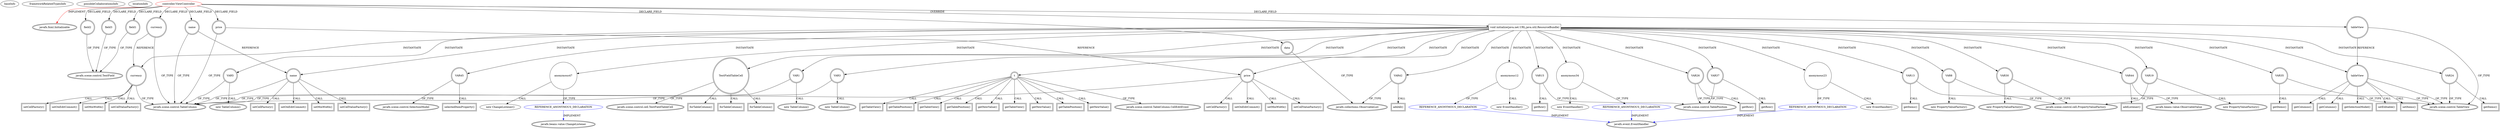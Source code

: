 digraph {
baseInfo[graphId=2650,category="extension_graph",isAnonymous=false,possibleRelation=true]
frameworkRelatedTypesInfo[0="javafx.fxml.Initializable"]
possibleCollaborationsInfo[0="2650~OVERRIDING_METHOD_DECLARATION-INSTANTIATION-~javafx.fxml.Initializable ~javafx.beans.value.ChangeListener ~false~true",1="2650~OVERRIDING_METHOD_DECLARATION-INSTANTIATION-~javafx.fxml.Initializable ~javafx.event.EventHandler ~false~true"]
locationInfo[projectName="ersobcz-JavaFX-JAXB",filePath="/ersobcz-JavaFX-JAXB/JavaFX-JAXB-master/src/controller/ViewController.java",contextSignature="ViewController",graphId="2650"]
0[label="controller.ViewController",vertexType="ROOT_CLIENT_CLASS_DECLARATION",isFrameworkType=false,color=red]
1[label="javafx.fxml.Initializable",vertexType="FRAMEWORK_INTERFACE_TYPE",isFrameworkType=true,peripheries=2]
2[label="currency",vertexType="FIELD_DECLARATION",isFrameworkType=true,peripheries=2,shape=circle]
3[label="javafx.scene.control.TableColumn",vertexType="FRAMEWORK_CLASS_TYPE",isFrameworkType=true,peripheries=2]
4[label="data",vertexType="FIELD_DECLARATION",isFrameworkType=true,peripheries=2,shape=circle]
5[label="javafx.collections.ObservableList",vertexType="FRAMEWORK_INTERFACE_TYPE",isFrameworkType=true,peripheries=2]
6[label="field1",vertexType="FIELD_DECLARATION",isFrameworkType=true,peripheries=2,shape=circle]
7[label="javafx.scene.control.TextField",vertexType="FRAMEWORK_CLASS_TYPE",isFrameworkType=true,peripheries=2]
8[label="field2",vertexType="FIELD_DECLARATION",isFrameworkType=true,peripheries=2,shape=circle]
10[label="field3",vertexType="FIELD_DECLARATION",isFrameworkType=true,peripheries=2,shape=circle]
12[label="name",vertexType="FIELD_DECLARATION",isFrameworkType=true,peripheries=2,shape=circle]
14[label="price",vertexType="FIELD_DECLARATION",isFrameworkType=true,peripheries=2,shape=circle]
16[label="tableView",vertexType="FIELD_DECLARATION",isFrameworkType=true,peripheries=2,shape=circle]
17[label="javafx.scene.control.TableView",vertexType="FRAMEWORK_CLASS_TYPE",isFrameworkType=true,peripheries=2]
18[label="void initialize(java.net.URL,java.util.ResourceBundle)",vertexType="OVERRIDING_METHOD_DECLARATION",isFrameworkType=false,shape=box]
19[label="tableView",vertexType="VARIABLE_EXPRESION",isFrameworkType=true,peripheries=2,shape=circle]
20[label="setEditable()",vertexType="INSIDE_CALL",isFrameworkType=true,peripheries=2,shape=box]
23[label="VAR1",vertexType="VARIABLE_EXPRESION",isFrameworkType=true,peripheries=2,shape=circle]
22[label="new TableColumn()",vertexType="CONSTRUCTOR_CALL",isFrameworkType=true,peripheries=2]
25[label="name",vertexType="VARIABLE_EXPRESION",isFrameworkType=true,peripheries=2,shape=circle]
26[label="setMinWidth()",vertexType="INSIDE_CALL",isFrameworkType=true,peripheries=2,shape=box]
29[label="VAR3",vertexType="VARIABLE_EXPRESION",isFrameworkType=true,peripheries=2,shape=circle]
28[label="new TableColumn()",vertexType="CONSTRUCTOR_CALL",isFrameworkType=true,peripheries=2]
31[label="price",vertexType="VARIABLE_EXPRESION",isFrameworkType=true,peripheries=2,shape=circle]
32[label="setMinWidth()",vertexType="INSIDE_CALL",isFrameworkType=true,peripheries=2,shape=box]
35[label="VAR5",vertexType="VARIABLE_EXPRESION",isFrameworkType=true,peripheries=2,shape=circle]
34[label="new TableColumn()",vertexType="CONSTRUCTOR_CALL",isFrameworkType=true,peripheries=2]
37[label="currency",vertexType="VARIABLE_EXPRESION",isFrameworkType=true,peripheries=2,shape=circle]
38[label="setMinWidth()",vertexType="INSIDE_CALL",isFrameworkType=true,peripheries=2,shape=box]
41[label="setCellValueFactory()",vertexType="INSIDE_CALL",isFrameworkType=true,peripheries=2,shape=box]
43[label="VAR8",vertexType="VARIABLE_EXPRESION",isFrameworkType=true,peripheries=2,shape=circle]
44[label="javafx.scene.control.cell.PropertyValueFactory",vertexType="FRAMEWORK_CLASS_TYPE",isFrameworkType=true,peripheries=2]
42[label="new PropertyValueFactory()",vertexType="CONSTRUCTOR_CALL",isFrameworkType=true,peripheries=2]
46[label="setCellFactory()",vertexType="INSIDE_CALL",isFrameworkType=true,peripheries=2,shape=box]
47[label="TextFieldTableCell",vertexType="VARIABLE_EXPRESION",isFrameworkType=true,peripheries=2,shape=circle]
49[label="javafx.scene.control.cell.TextFieldTableCell",vertexType="FRAMEWORK_CLASS_TYPE",isFrameworkType=true,peripheries=2]
48[label="forTableColumn()",vertexType="INSIDE_CALL",isFrameworkType=true,peripheries=2,shape=box]
51[label="setOnEditCommit()",vertexType="INSIDE_CALL",isFrameworkType=true,peripheries=2,shape=box]
53[label="anonymous12",vertexType="VARIABLE_EXPRESION",isFrameworkType=false,shape=circle]
54[label="REFERENCE_ANONYMOUS_DECLARATION",vertexType="REFERENCE_ANONYMOUS_DECLARATION",isFrameworkType=false,color=blue]
55[label="javafx.event.EventHandler",vertexType="FRAMEWORK_INTERFACE_TYPE",isFrameworkType=true,peripheries=2]
52[label="new EventHandler()",vertexType="CONSTRUCTOR_CALL",isFrameworkType=false]
56[label="VAR13",vertexType="VARIABLE_EXPRESION",isFrameworkType=true,peripheries=2,shape=circle]
57[label="getItems()",vertexType="INSIDE_CALL",isFrameworkType=true,peripheries=2,shape=box]
59[label="t",vertexType="VARIABLE_EXPRESION",isFrameworkType=true,peripheries=2,shape=circle]
61[label="javafx.scene.control.TableColumn.CellEditEvent",vertexType="FRAMEWORK_CLASS_TYPE",isFrameworkType=true,peripheries=2]
60[label="getTableView()",vertexType="INSIDE_CALL",isFrameworkType=true,peripheries=2,shape=box]
62[label="VAR15",vertexType="VARIABLE_EXPRESION",isFrameworkType=true,peripheries=2,shape=circle]
64[label="javafx.scene.control.TablePosition",vertexType="FRAMEWORK_CLASS_TYPE",isFrameworkType=true,peripheries=2]
63[label="getRow()",vertexType="INSIDE_CALL",isFrameworkType=true,peripheries=2,shape=box]
66[label="getTablePosition()",vertexType="INSIDE_CALL",isFrameworkType=true,peripheries=2,shape=box]
68[label="getNewValue()",vertexType="INSIDE_CALL",isFrameworkType=true,peripheries=2,shape=box]
70[label="setCellValueFactory()",vertexType="INSIDE_CALL",isFrameworkType=true,peripheries=2,shape=box]
72[label="VAR19",vertexType="VARIABLE_EXPRESION",isFrameworkType=true,peripheries=2,shape=circle]
71[label="new PropertyValueFactory()",vertexType="CONSTRUCTOR_CALL",isFrameworkType=true,peripheries=2]
75[label="setCellFactory()",vertexType="INSIDE_CALL",isFrameworkType=true,peripheries=2,shape=box]
77[label="forTableColumn()",vertexType="INSIDE_CALL",isFrameworkType=true,peripheries=2,shape=box]
79[label="setOnEditCommit()",vertexType="INSIDE_CALL",isFrameworkType=true,peripheries=2,shape=box]
81[label="anonymous23",vertexType="VARIABLE_EXPRESION",isFrameworkType=false,shape=circle]
82[label="REFERENCE_ANONYMOUS_DECLARATION",vertexType="REFERENCE_ANONYMOUS_DECLARATION",isFrameworkType=false,color=blue]
80[label="new EventHandler()",vertexType="CONSTRUCTOR_CALL",isFrameworkType=false]
84[label="VAR24",vertexType="VARIABLE_EXPRESION",isFrameworkType=true,peripheries=2,shape=circle]
85[label="getItems()",vertexType="INSIDE_CALL",isFrameworkType=true,peripheries=2,shape=box]
88[label="getTableView()",vertexType="INSIDE_CALL",isFrameworkType=true,peripheries=2,shape=box]
89[label="VAR26",vertexType="VARIABLE_EXPRESION",isFrameworkType=true,peripheries=2,shape=circle]
90[label="getRow()",vertexType="INSIDE_CALL",isFrameworkType=true,peripheries=2,shape=box]
93[label="getTablePosition()",vertexType="INSIDE_CALL",isFrameworkType=true,peripheries=2,shape=box]
95[label="getNewValue()",vertexType="INSIDE_CALL",isFrameworkType=true,peripheries=2,shape=box]
97[label="setCellValueFactory()",vertexType="INSIDE_CALL",isFrameworkType=true,peripheries=2,shape=box]
99[label="VAR30",vertexType="VARIABLE_EXPRESION",isFrameworkType=true,peripheries=2,shape=circle]
98[label="new PropertyValueFactory()",vertexType="CONSTRUCTOR_CALL",isFrameworkType=true,peripheries=2]
102[label="setCellFactory()",vertexType="INSIDE_CALL",isFrameworkType=true,peripheries=2,shape=box]
104[label="forTableColumn()",vertexType="INSIDE_CALL",isFrameworkType=true,peripheries=2,shape=box]
106[label="setOnEditCommit()",vertexType="INSIDE_CALL",isFrameworkType=true,peripheries=2,shape=box]
108[label="anonymous34",vertexType="VARIABLE_EXPRESION",isFrameworkType=false,shape=circle]
109[label="REFERENCE_ANONYMOUS_DECLARATION",vertexType="REFERENCE_ANONYMOUS_DECLARATION",isFrameworkType=false,color=blue]
107[label="new EventHandler()",vertexType="CONSTRUCTOR_CALL",isFrameworkType=false]
111[label="VAR35",vertexType="VARIABLE_EXPRESION",isFrameworkType=true,peripheries=2,shape=circle]
112[label="getItems()",vertexType="INSIDE_CALL",isFrameworkType=true,peripheries=2,shape=box]
115[label="getTableView()",vertexType="INSIDE_CALL",isFrameworkType=true,peripheries=2,shape=box]
116[label="VAR37",vertexType="VARIABLE_EXPRESION",isFrameworkType=true,peripheries=2,shape=circle]
117[label="getRow()",vertexType="INSIDE_CALL",isFrameworkType=true,peripheries=2,shape=box]
120[label="getTablePosition()",vertexType="INSIDE_CALL",isFrameworkType=true,peripheries=2,shape=box]
122[label="getNewValue()",vertexType="INSIDE_CALL",isFrameworkType=true,peripheries=2,shape=box]
124[label="setItems()",vertexType="INSIDE_CALL",isFrameworkType=true,peripheries=2,shape=box]
126[label="getColumns()",vertexType="INSIDE_CALL",isFrameworkType=true,peripheries=2,shape=box]
127[label="VAR42",vertexType="VARIABLE_EXPRESION",isFrameworkType=true,peripheries=2,shape=circle]
128[label="addAll()",vertexType="INSIDE_CALL",isFrameworkType=true,peripheries=2,shape=box]
131[label="getColumns()",vertexType="INSIDE_CALL",isFrameworkType=true,peripheries=2,shape=box]
132[label="VAR44",vertexType="VARIABLE_EXPRESION",isFrameworkType=true,peripheries=2,shape=circle]
134[label="javafx.beans.value.ObservableValue",vertexType="FRAMEWORK_INTERFACE_TYPE",isFrameworkType=true,peripheries=2]
133[label="addListener()",vertexType="INSIDE_CALL",isFrameworkType=true,peripheries=2,shape=box]
135[label="VAR45",vertexType="VARIABLE_EXPRESION",isFrameworkType=true,peripheries=2,shape=circle]
137[label="javafx.scene.control.SelectionModel",vertexType="FRAMEWORK_CLASS_TYPE",isFrameworkType=true,peripheries=2]
136[label="selectedItemProperty()",vertexType="INSIDE_CALL",isFrameworkType=true,peripheries=2,shape=box]
139[label="getSelectionModel()",vertexType="INSIDE_CALL",isFrameworkType=true,peripheries=2,shape=box]
141[label="anonymous47",vertexType="VARIABLE_EXPRESION",isFrameworkType=false,shape=circle]
142[label="REFERENCE_ANONYMOUS_DECLARATION",vertexType="REFERENCE_ANONYMOUS_DECLARATION",isFrameworkType=false,color=blue]
143[label="javafx.beans.value.ChangeListener",vertexType="FRAMEWORK_INTERFACE_TYPE",isFrameworkType=true,peripheries=2]
140[label="new ChangeListener()",vertexType="CONSTRUCTOR_CALL",isFrameworkType=false]
0->1[label="IMPLEMENT",color=red]
0->2[label="DECLARE_FIELD"]
2->3[label="OF_TYPE"]
0->4[label="DECLARE_FIELD"]
4->5[label="OF_TYPE"]
0->6[label="DECLARE_FIELD"]
6->7[label="OF_TYPE"]
0->8[label="DECLARE_FIELD"]
8->7[label="OF_TYPE"]
0->10[label="DECLARE_FIELD"]
10->7[label="OF_TYPE"]
0->12[label="DECLARE_FIELD"]
12->3[label="OF_TYPE"]
0->14[label="DECLARE_FIELD"]
14->3[label="OF_TYPE"]
0->16[label="DECLARE_FIELD"]
16->17[label="OF_TYPE"]
0->18[label="OVERRIDE"]
18->19[label="INSTANTIATE"]
16->19[label="REFERENCE"]
19->17[label="OF_TYPE"]
19->20[label="CALL"]
18->23[label="INSTANTIATE"]
23->3[label="OF_TYPE"]
23->22[label="CALL"]
18->25[label="INSTANTIATE"]
12->25[label="REFERENCE"]
25->3[label="OF_TYPE"]
25->26[label="CALL"]
18->29[label="INSTANTIATE"]
29->3[label="OF_TYPE"]
29->28[label="CALL"]
18->31[label="INSTANTIATE"]
14->31[label="REFERENCE"]
31->3[label="OF_TYPE"]
31->32[label="CALL"]
18->35[label="INSTANTIATE"]
35->3[label="OF_TYPE"]
35->34[label="CALL"]
18->37[label="INSTANTIATE"]
2->37[label="REFERENCE"]
37->3[label="OF_TYPE"]
37->38[label="CALL"]
25->41[label="CALL"]
18->43[label="INSTANTIATE"]
43->44[label="OF_TYPE"]
43->42[label="CALL"]
25->46[label="CALL"]
18->47[label="INSTANTIATE"]
47->49[label="OF_TYPE"]
47->48[label="CALL"]
25->51[label="CALL"]
18->53[label="INSTANTIATE"]
54->55[label="IMPLEMENT",color=blue]
53->54[label="OF_TYPE"]
53->52[label="CALL"]
18->56[label="INSTANTIATE"]
56->17[label="OF_TYPE"]
56->57[label="CALL"]
18->59[label="INSTANTIATE"]
59->61[label="OF_TYPE"]
59->60[label="CALL"]
18->62[label="INSTANTIATE"]
62->64[label="OF_TYPE"]
62->63[label="CALL"]
59->66[label="CALL"]
59->68[label="CALL"]
31->70[label="CALL"]
18->72[label="INSTANTIATE"]
72->44[label="OF_TYPE"]
72->71[label="CALL"]
31->75[label="CALL"]
47->77[label="CALL"]
31->79[label="CALL"]
18->81[label="INSTANTIATE"]
82->55[label="IMPLEMENT",color=blue]
81->82[label="OF_TYPE"]
81->80[label="CALL"]
18->84[label="INSTANTIATE"]
84->17[label="OF_TYPE"]
84->85[label="CALL"]
59->88[label="CALL"]
18->89[label="INSTANTIATE"]
89->64[label="OF_TYPE"]
89->90[label="CALL"]
59->93[label="CALL"]
59->95[label="CALL"]
37->97[label="CALL"]
18->99[label="INSTANTIATE"]
99->44[label="OF_TYPE"]
99->98[label="CALL"]
37->102[label="CALL"]
47->104[label="CALL"]
37->106[label="CALL"]
18->108[label="INSTANTIATE"]
109->55[label="IMPLEMENT",color=blue]
108->109[label="OF_TYPE"]
108->107[label="CALL"]
18->111[label="INSTANTIATE"]
111->17[label="OF_TYPE"]
111->112[label="CALL"]
59->115[label="CALL"]
18->116[label="INSTANTIATE"]
116->64[label="OF_TYPE"]
116->117[label="CALL"]
59->120[label="CALL"]
59->122[label="CALL"]
19->124[label="CALL"]
19->126[label="CALL"]
18->127[label="INSTANTIATE"]
127->5[label="OF_TYPE"]
127->128[label="CALL"]
19->131[label="CALL"]
18->132[label="INSTANTIATE"]
132->134[label="OF_TYPE"]
132->133[label="CALL"]
18->135[label="INSTANTIATE"]
135->137[label="OF_TYPE"]
135->136[label="CALL"]
19->139[label="CALL"]
18->141[label="INSTANTIATE"]
142->143[label="IMPLEMENT",color=blue]
141->142[label="OF_TYPE"]
141->140[label="CALL"]
}
